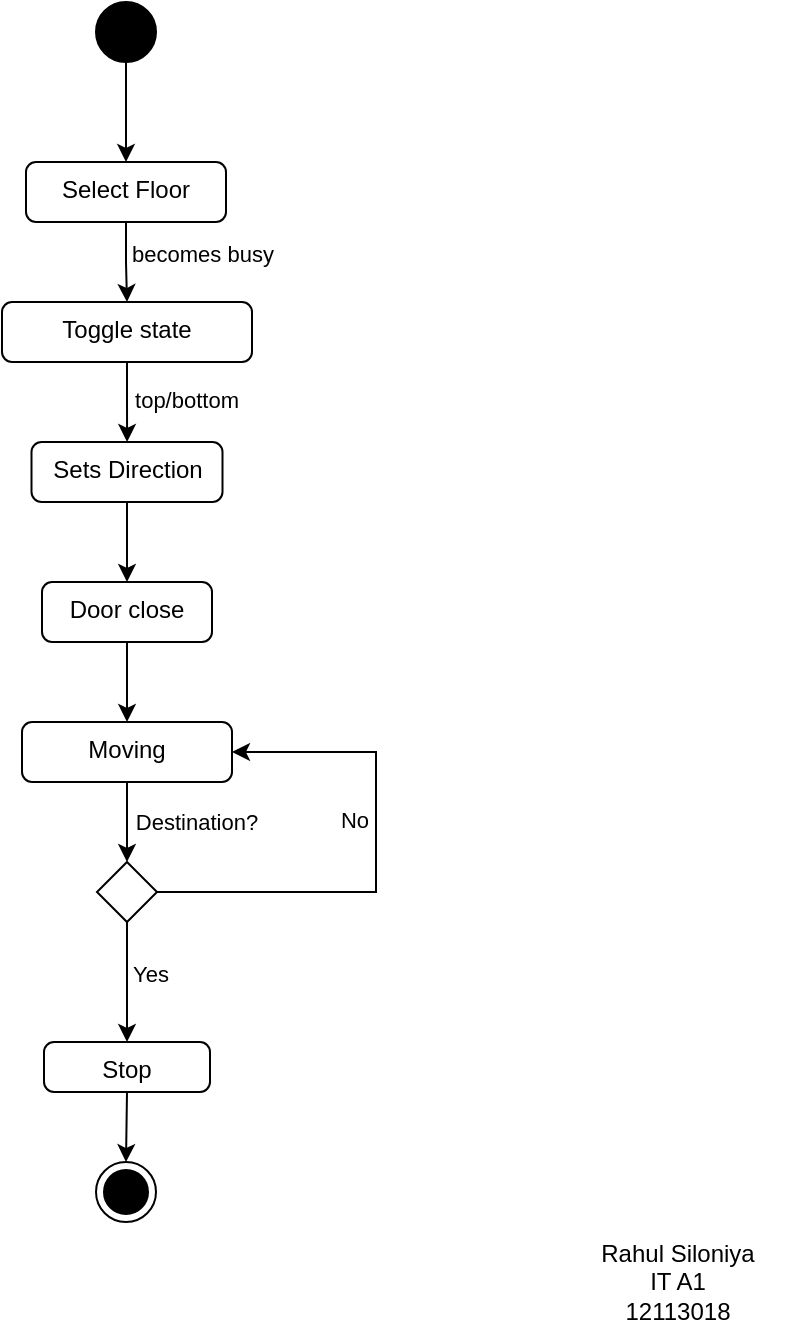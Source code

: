 <mxfile version="21.7.5" type="device">
  <diagram name="Page-1" id="WDDYNK7wP2cwx-LC0Vb4">
    <mxGraphModel dx="1021" dy="605" grid="1" gridSize="10" guides="1" tooltips="1" connect="1" arrows="1" fold="1" page="1" pageScale="1" pageWidth="850" pageHeight="1100" math="0" shadow="0">
      <root>
        <mxCell id="0" />
        <mxCell id="1" parent="0" />
        <mxCell id="KqwY5eyeyUPcqFjvpQES-1" value="" style="ellipse;fillColor=strokeColor;html=1;" vertex="1" parent="1">
          <mxGeometry x="379" y="140" width="30" height="30" as="geometry" />
        </mxCell>
        <mxCell id="KqwY5eyeyUPcqFjvpQES-3" style="edgeStyle=orthogonalEdgeStyle;rounded=0;orthogonalLoop=1;jettySize=auto;html=1;exitX=0.5;exitY=1;exitDx=0;exitDy=0;entryX=0.5;entryY=0;entryDx=0;entryDy=0;" edge="1" parent="1" source="KqwY5eyeyUPcqFjvpQES-1" target="KqwY5eyeyUPcqFjvpQES-2">
          <mxGeometry relative="1" as="geometry" />
        </mxCell>
        <mxCell id="KqwY5eyeyUPcqFjvpQES-5" style="edgeStyle=orthogonalEdgeStyle;rounded=0;orthogonalLoop=1;jettySize=auto;html=1;exitX=0.5;exitY=1;exitDx=0;exitDy=0;" edge="1" parent="1" source="KqwY5eyeyUPcqFjvpQES-2" target="KqwY5eyeyUPcqFjvpQES-4">
          <mxGeometry relative="1" as="geometry" />
        </mxCell>
        <mxCell id="KqwY5eyeyUPcqFjvpQES-11" value="becomes busy" style="edgeLabel;html=1;align=center;verticalAlign=middle;resizable=0;points=[];" vertex="1" connectable="0" parent="KqwY5eyeyUPcqFjvpQES-5">
          <mxGeometry x="0.055" relative="1" as="geometry">
            <mxPoint x="37" y="-5" as="offset" />
          </mxGeometry>
        </mxCell>
        <mxCell id="KqwY5eyeyUPcqFjvpQES-2" value="Select Floor" style="html=1;align=center;verticalAlign=top;rounded=1;absoluteArcSize=1;arcSize=10;dashed=0;whiteSpace=wrap;" vertex="1" parent="1">
          <mxGeometry x="344" y="220" width="100" height="30" as="geometry" />
        </mxCell>
        <mxCell id="KqwY5eyeyUPcqFjvpQES-8" style="edgeStyle=orthogonalEdgeStyle;rounded=0;orthogonalLoop=1;jettySize=auto;html=1;exitX=0.5;exitY=1;exitDx=0;exitDy=0;" edge="1" parent="1" source="KqwY5eyeyUPcqFjvpQES-4" target="KqwY5eyeyUPcqFjvpQES-10">
          <mxGeometry relative="1" as="geometry">
            <mxPoint x="394.5" y="370" as="targetPoint" />
          </mxGeometry>
        </mxCell>
        <mxCell id="KqwY5eyeyUPcqFjvpQES-9" value="top/bottom" style="edgeLabel;html=1;align=center;verticalAlign=middle;resizable=0;points=[];" vertex="1" connectable="0" parent="KqwY5eyeyUPcqFjvpQES-8">
          <mxGeometry x="-0.096" y="-1" relative="1" as="geometry">
            <mxPoint x="30" y="1" as="offset" />
          </mxGeometry>
        </mxCell>
        <mxCell id="KqwY5eyeyUPcqFjvpQES-4" value="Toggle state" style="html=1;align=center;verticalAlign=top;rounded=1;absoluteArcSize=1;arcSize=10;dashed=0;whiteSpace=wrap;" vertex="1" parent="1">
          <mxGeometry x="332" y="290" width="125" height="30" as="geometry" />
        </mxCell>
        <mxCell id="KqwY5eyeyUPcqFjvpQES-13" style="edgeStyle=orthogonalEdgeStyle;rounded=0;orthogonalLoop=1;jettySize=auto;html=1;exitX=0.5;exitY=1;exitDx=0;exitDy=0;" edge="1" parent="1" source="KqwY5eyeyUPcqFjvpQES-10" target="KqwY5eyeyUPcqFjvpQES-12">
          <mxGeometry relative="1" as="geometry" />
        </mxCell>
        <mxCell id="KqwY5eyeyUPcqFjvpQES-10" value="Sets Direction" style="html=1;align=center;verticalAlign=top;rounded=1;absoluteArcSize=1;arcSize=10;dashed=0;whiteSpace=wrap;" vertex="1" parent="1">
          <mxGeometry x="346.75" y="360" width="95.5" height="30" as="geometry" />
        </mxCell>
        <mxCell id="KqwY5eyeyUPcqFjvpQES-15" style="edgeStyle=orthogonalEdgeStyle;rounded=0;orthogonalLoop=1;jettySize=auto;html=1;exitX=0.5;exitY=1;exitDx=0;exitDy=0;entryX=0.5;entryY=0;entryDx=0;entryDy=0;" edge="1" parent="1" source="KqwY5eyeyUPcqFjvpQES-12" target="KqwY5eyeyUPcqFjvpQES-21">
          <mxGeometry relative="1" as="geometry" />
        </mxCell>
        <mxCell id="KqwY5eyeyUPcqFjvpQES-12" value="Door close" style="html=1;align=center;verticalAlign=top;rounded=1;absoluteArcSize=1;arcSize=10;dashed=0;whiteSpace=wrap;" vertex="1" parent="1">
          <mxGeometry x="352" y="430" width="85" height="30" as="geometry" />
        </mxCell>
        <mxCell id="KqwY5eyeyUPcqFjvpQES-24" style="edgeStyle=orthogonalEdgeStyle;rounded=0;orthogonalLoop=1;jettySize=auto;html=1;exitX=0.5;exitY=1;exitDx=0;exitDy=0;entryX=0.5;entryY=0;entryDx=0;entryDy=0;" edge="1" parent="1" source="KqwY5eyeyUPcqFjvpQES-14" target="KqwY5eyeyUPcqFjvpQES-18">
          <mxGeometry relative="1" as="geometry" />
        </mxCell>
        <mxCell id="KqwY5eyeyUPcqFjvpQES-29" value="Yes" style="edgeLabel;html=1;align=center;verticalAlign=middle;resizable=0;points=[];" vertex="1" connectable="0" parent="KqwY5eyeyUPcqFjvpQES-24">
          <mxGeometry x="0.045" y="-4" relative="1" as="geometry">
            <mxPoint x="15" y="-6" as="offset" />
          </mxGeometry>
        </mxCell>
        <mxCell id="KqwY5eyeyUPcqFjvpQES-25" style="edgeStyle=orthogonalEdgeStyle;rounded=0;orthogonalLoop=1;jettySize=auto;html=1;exitX=1;exitY=0.5;exitDx=0;exitDy=0;entryX=1;entryY=0.5;entryDx=0;entryDy=0;" edge="1" parent="1" source="KqwY5eyeyUPcqFjvpQES-14" target="KqwY5eyeyUPcqFjvpQES-21">
          <mxGeometry relative="1" as="geometry">
            <mxPoint x="497" y="635" as="targetPoint" />
            <Array as="points">
              <mxPoint x="519" y="585" />
              <mxPoint x="519" y="515" />
            </Array>
          </mxGeometry>
        </mxCell>
        <mxCell id="KqwY5eyeyUPcqFjvpQES-30" value="No" style="edgeLabel;html=1;align=center;verticalAlign=middle;resizable=0;points=[];" vertex="1" connectable="0" parent="KqwY5eyeyUPcqFjvpQES-25">
          <mxGeometry x="-0.195" y="-1" relative="1" as="geometry">
            <mxPoint x="-3" y="-37" as="offset" />
          </mxGeometry>
        </mxCell>
        <mxCell id="KqwY5eyeyUPcqFjvpQES-14" value="" style="rhombus;" vertex="1" parent="1">
          <mxGeometry x="379.5" y="570" width="30" height="30" as="geometry" />
        </mxCell>
        <mxCell id="KqwY5eyeyUPcqFjvpQES-33" style="edgeStyle=orthogonalEdgeStyle;rounded=0;orthogonalLoop=1;jettySize=auto;html=1;exitX=0.5;exitY=1;exitDx=0;exitDy=0;entryX=0.5;entryY=0;entryDx=0;entryDy=0;" edge="1" parent="1" source="KqwY5eyeyUPcqFjvpQES-18" target="KqwY5eyeyUPcqFjvpQES-32">
          <mxGeometry relative="1" as="geometry" />
        </mxCell>
        <mxCell id="KqwY5eyeyUPcqFjvpQES-18" value="Stop" style="html=1;align=center;verticalAlign=top;rounded=1;absoluteArcSize=1;arcSize=10;dashed=0;whiteSpace=wrap;" vertex="1" parent="1">
          <mxGeometry x="353" y="660" width="83" height="25" as="geometry" />
        </mxCell>
        <mxCell id="KqwY5eyeyUPcqFjvpQES-22" style="edgeStyle=orthogonalEdgeStyle;rounded=0;orthogonalLoop=1;jettySize=auto;html=1;exitX=0.5;exitY=1;exitDx=0;exitDy=0;entryX=0.5;entryY=0;entryDx=0;entryDy=0;" edge="1" parent="1" source="KqwY5eyeyUPcqFjvpQES-21" target="KqwY5eyeyUPcqFjvpQES-14">
          <mxGeometry relative="1" as="geometry" />
        </mxCell>
        <mxCell id="KqwY5eyeyUPcqFjvpQES-23" value="Destination?" style="edgeLabel;html=1;align=center;verticalAlign=middle;resizable=0;points=[];" vertex="1" connectable="0" parent="KqwY5eyeyUPcqFjvpQES-22">
          <mxGeometry x="-0.015" y="-2" relative="1" as="geometry">
            <mxPoint x="36" as="offset" />
          </mxGeometry>
        </mxCell>
        <mxCell id="KqwY5eyeyUPcqFjvpQES-21" value="Moving" style="html=1;align=center;verticalAlign=top;rounded=1;absoluteArcSize=1;arcSize=10;dashed=0;whiteSpace=wrap;" vertex="1" parent="1">
          <mxGeometry x="342" y="500" width="105" height="30" as="geometry" />
        </mxCell>
        <mxCell id="KqwY5eyeyUPcqFjvpQES-32" value="" style="ellipse;html=1;shape=endState;fillColor=strokeColor;" vertex="1" parent="1">
          <mxGeometry x="379" y="720" width="30" height="30" as="geometry" />
        </mxCell>
        <mxCell id="KqwY5eyeyUPcqFjvpQES-34" value="Rahul Siloniya&lt;br&gt;IT A1&lt;br&gt;12113018" style="text;html=1;strokeColor=none;fillColor=none;align=center;verticalAlign=middle;whiteSpace=wrap;rounded=0;" vertex="1" parent="1">
          <mxGeometry x="610" y="750" width="120" height="60" as="geometry" />
        </mxCell>
      </root>
    </mxGraphModel>
  </diagram>
</mxfile>

